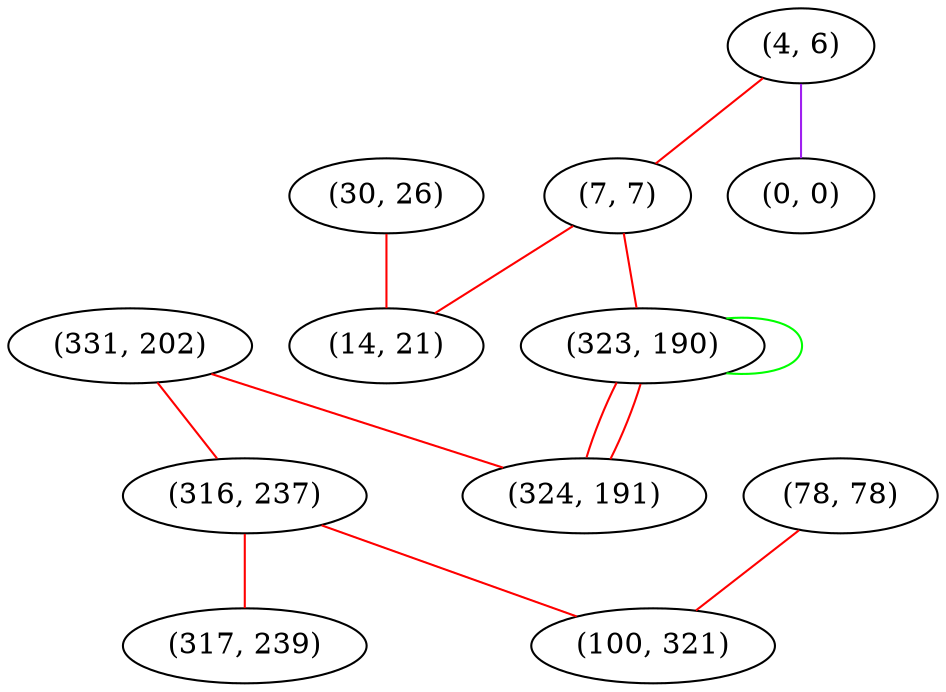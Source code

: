 graph "" {
"(331, 202)";
"(30, 26)";
"(4, 6)";
"(7, 7)";
"(323, 190)";
"(0, 0)";
"(14, 21)";
"(78, 78)";
"(316, 237)";
"(324, 191)";
"(317, 239)";
"(100, 321)";
"(331, 202)" -- "(316, 237)"  [color=red, key=0, weight=1];
"(331, 202)" -- "(324, 191)"  [color=red, key=0, weight=1];
"(30, 26)" -- "(14, 21)"  [color=red, key=0, weight=1];
"(4, 6)" -- "(0, 0)"  [color=purple, key=0, weight=4];
"(4, 6)" -- "(7, 7)"  [color=red, key=0, weight=1];
"(7, 7)" -- "(323, 190)"  [color=red, key=0, weight=1];
"(7, 7)" -- "(14, 21)"  [color=red, key=0, weight=1];
"(323, 190)" -- "(324, 191)"  [color=red, key=0, weight=1];
"(323, 190)" -- "(324, 191)"  [color=red, key=1, weight=1];
"(323, 190)" -- "(323, 190)"  [color=green, key=0, weight=2];
"(78, 78)" -- "(100, 321)"  [color=red, key=0, weight=1];
"(316, 237)" -- "(317, 239)"  [color=red, key=0, weight=1];
"(316, 237)" -- "(100, 321)"  [color=red, key=0, weight=1];
}
